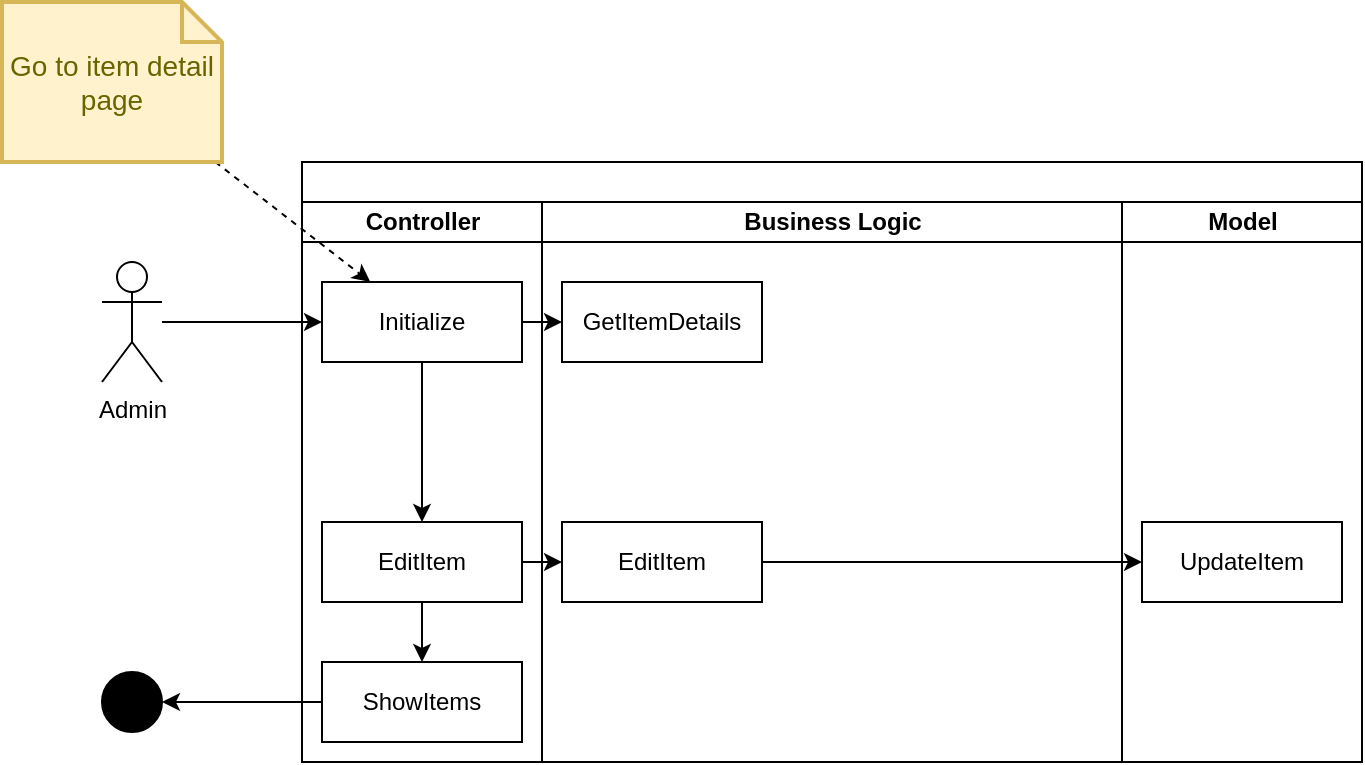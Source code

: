 <mxfile>
    <diagram id="nsAsnHmBozmxzm0pH6UD" name="Page-1">
        <mxGraphModel dx="744" dy="471" grid="1" gridSize="10" guides="1" tooltips="1" connect="1" arrows="1" fold="1" page="1" pageScale="1" pageWidth="850" pageHeight="1100" math="0" shadow="0">
            <root>
                <mxCell id="0"/>
                <mxCell id="1" parent="0"/>
                <mxCell id="2" value="" style="swimlane;childLayout=stackLayout;resizeParent=1;resizeParentMax=0;startSize=20;html=1;" parent="1" vertex="1">
                    <mxGeometry x="190.0" y="100" width="530" height="300" as="geometry"/>
                </mxCell>
                <mxCell id="3" value="Controller" style="swimlane;startSize=20;html=1;" parent="2" vertex="1">
                    <mxGeometry y="20" width="120" height="280" as="geometry"/>
                </mxCell>
                <mxCell id="4" value="" style="edgeStyle=none;html=1;" parent="3" source="5" target="7" edge="1">
                    <mxGeometry relative="1" as="geometry"/>
                </mxCell>
                <mxCell id="5" value="Initialize" style="rounded=0;whiteSpace=wrap;html=1;" parent="3" vertex="1">
                    <mxGeometry x="10" y="40" width="100" height="40" as="geometry"/>
                </mxCell>
                <mxCell id="6" value="" style="edgeStyle=orthogonalEdgeStyle;html=1;fontSize=15;" parent="3" source="7" target="8" edge="1">
                    <mxGeometry relative="1" as="geometry"/>
                </mxCell>
                <mxCell id="7" value="EditItem" style="rounded=0;whiteSpace=wrap;html=1;" parent="3" vertex="1">
                    <mxGeometry x="10.0" y="160" width="100" height="40" as="geometry"/>
                </mxCell>
                <mxCell id="8" value="ShowItems" style="rounded=0;whiteSpace=wrap;html=1;" parent="3" vertex="1">
                    <mxGeometry x="10.0" y="230" width="100" height="40" as="geometry"/>
                </mxCell>
                <mxCell id="9" value="Business Logic" style="swimlane;startSize=20;html=1;" parent="2" vertex="1">
                    <mxGeometry x="120" y="20" width="290" height="280" as="geometry"/>
                </mxCell>
                <mxCell id="10" value="EditItem" style="rounded=0;whiteSpace=wrap;html=1;" parent="9" vertex="1">
                    <mxGeometry x="10.0" y="160" width="100" height="40" as="geometry"/>
                </mxCell>
                <mxCell id="19" value="GetItemDetails" style="rounded=0;whiteSpace=wrap;html=1;" parent="9" vertex="1">
                    <mxGeometry x="10" y="40" width="100" height="40" as="geometry"/>
                </mxCell>
                <mxCell id="11" value="Model" style="swimlane;startSize=20;html=1;" parent="2" vertex="1">
                    <mxGeometry x="410" y="20" width="120" height="280" as="geometry"/>
                </mxCell>
                <mxCell id="12" value="UpdateItem" style="rounded=0;whiteSpace=wrap;html=1;" parent="11" vertex="1">
                    <mxGeometry x="10.0" y="160" width="100" height="40" as="geometry"/>
                </mxCell>
                <mxCell id="13" value="" style="edgeStyle=none;html=1;" parent="2" source="7" target="10" edge="1">
                    <mxGeometry relative="1" as="geometry"/>
                </mxCell>
                <mxCell id="14" style="edgeStyle=none;html=1;" parent="2" source="10" target="12" edge="1">
                    <mxGeometry relative="1" as="geometry"/>
                </mxCell>
                <mxCell id="20" value="" style="edgeStyle=none;html=1;" parent="2" source="5" target="19" edge="1">
                    <mxGeometry relative="1" as="geometry"/>
                </mxCell>
                <mxCell id="15" style="edgeStyle=none;html=1;" parent="1" source="16" target="5" edge="1">
                    <mxGeometry relative="1" as="geometry"/>
                </mxCell>
                <mxCell id="16" value="Admin" style="shape=umlActor;verticalLabelPosition=bottom;verticalAlign=top;html=1;outlineConnect=0;" parent="1" vertex="1">
                    <mxGeometry x="90" y="150" width="30" height="60" as="geometry"/>
                </mxCell>
                <mxCell id="17" value="" style="ellipse;fillColor=strokeColor;fontSize=15;" parent="1" vertex="1">
                    <mxGeometry x="90" y="355" width="30" height="30" as="geometry"/>
                </mxCell>
                <mxCell id="18" style="edgeStyle=orthogonalEdgeStyle;html=1;fontSize=15;" parent="1" source="8" target="17" edge="1">
                    <mxGeometry relative="1" as="geometry"/>
                </mxCell>
                <mxCell id="23" style="edgeStyle=none;html=1;dashed=1;" parent="1" source="22" target="5" edge="1">
                    <mxGeometry relative="1" as="geometry"/>
                </mxCell>
                <mxCell id="22" value="Go to item detail page" style="shape=note;strokeWidth=2;fontSize=14;size=20;whiteSpace=wrap;html=1;fillColor=#fff2cc;strokeColor=#d6b656;fontColor=#666600;" parent="1" vertex="1">
                    <mxGeometry x="40" y="20" width="110.0" height="80" as="geometry"/>
                </mxCell>
            </root>
        </mxGraphModel>
    </diagram>
</mxfile>
